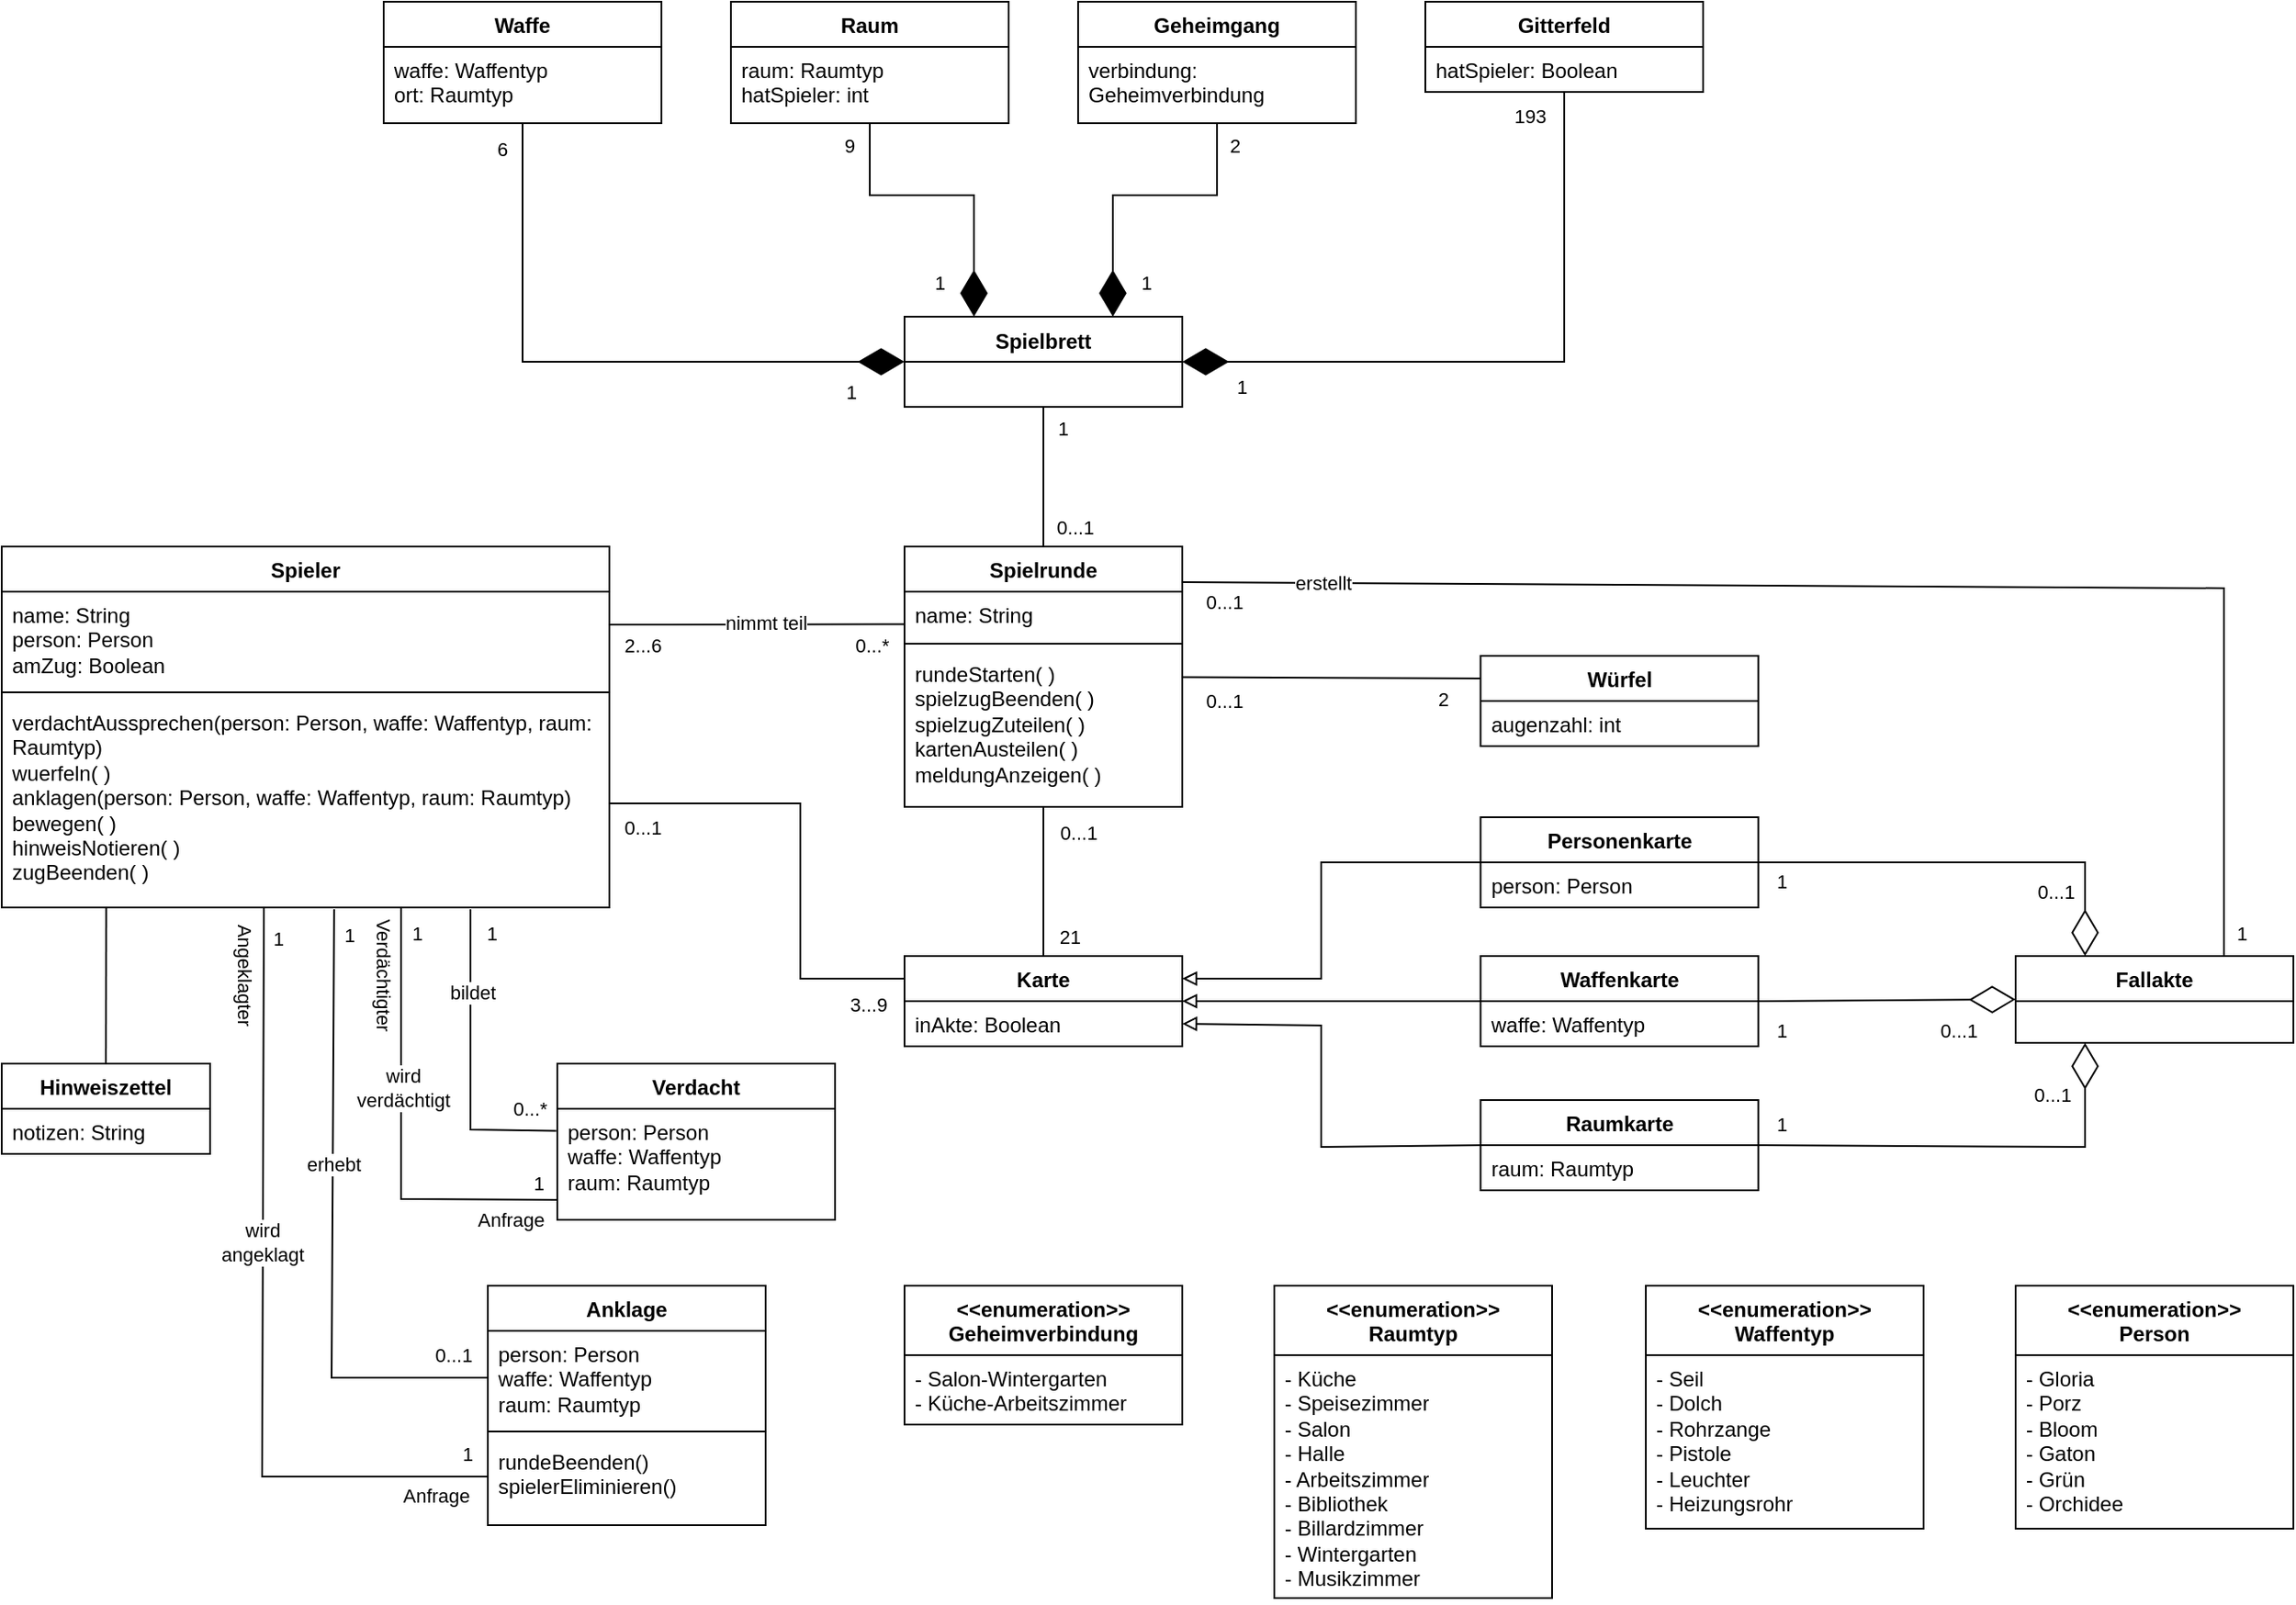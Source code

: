 <mxfile version="22.1.0" type="device">
  <diagram id="C5RBs43oDa-KdzZeNtuy" name="Page-1">
    <mxGraphModel dx="-64" dy="2251" grid="1" gridSize="10" guides="1" tooltips="1" connect="1" arrows="1" fold="1" page="1" pageScale="1" pageWidth="1200" pageHeight="1600" math="0" shadow="0">
      <root>
        <mxCell id="WIyWlLk6GJQsqaUBKTNV-0" />
        <mxCell id="WIyWlLk6GJQsqaUBKTNV-1" parent="WIyWlLk6GJQsqaUBKTNV-0" />
        <mxCell id="2A51FFmfcyyqZft2rROz-165" value="&amp;lt;&amp;lt;enumeration&amp;gt;&amp;gt;&lt;br&gt;Person" style="swimlane;fontStyle=1;align=center;verticalAlign=top;childLayout=stackLayout;horizontal=1;startSize=40;horizontalStack=0;resizeParent=1;resizeParentMax=0;resizeLast=0;collapsible=1;marginBottom=0;whiteSpace=wrap;html=1;" parent="WIyWlLk6GJQsqaUBKTNV-1" vertex="1">
          <mxGeometry x="2410" y="-810" width="160" height="140" as="geometry" />
        </mxCell>
        <mxCell id="2A51FFmfcyyqZft2rROz-166" value="- Gloria&lt;br&gt;- Porz&lt;br&gt;- Bloom&lt;br style=&quot;border-color: var(--border-color);&quot;&gt;- Gaton&lt;br&gt;- Grün&lt;br style=&quot;border-color: var(--border-color);&quot;&gt;- Orchidee" style="text;strokeColor=none;fillColor=none;align=left;verticalAlign=top;spacingLeft=4;spacingRight=4;overflow=hidden;rotatable=0;points=[[0,0.5],[1,0.5]];portConstraint=eastwest;whiteSpace=wrap;html=1;" parent="2A51FFmfcyyqZft2rROz-165" vertex="1">
          <mxGeometry y="40" width="160" height="100" as="geometry" />
        </mxCell>
        <mxCell id="2A51FFmfcyyqZft2rROz-169" value="&amp;lt;&amp;lt;enumeration&amp;gt;&amp;gt;&lt;br&gt;Waffentyp" style="swimlane;fontStyle=1;align=center;verticalAlign=top;childLayout=stackLayout;horizontal=1;startSize=40;horizontalStack=0;resizeParent=1;resizeParentMax=0;resizeLast=0;collapsible=1;marginBottom=0;whiteSpace=wrap;html=1;" parent="WIyWlLk6GJQsqaUBKTNV-1" vertex="1">
          <mxGeometry x="2197" y="-810" width="160" height="140" as="geometry" />
        </mxCell>
        <mxCell id="2A51FFmfcyyqZft2rROz-170" value="- Seil&lt;br&gt;- Dolch&lt;br&gt;- Rohrzange&lt;br style=&quot;border-color: var(--border-color);&quot;&gt;- Pistole&lt;br&gt;- Leuchter&lt;br style=&quot;border-color: var(--border-color);&quot;&gt;- Heizungsrohr" style="text;strokeColor=none;fillColor=none;align=left;verticalAlign=top;spacingLeft=4;spacingRight=4;overflow=hidden;rotatable=0;points=[[0,0.5],[1,0.5]];portConstraint=eastwest;whiteSpace=wrap;html=1;" parent="2A51FFmfcyyqZft2rROz-169" vertex="1">
          <mxGeometry y="40" width="160" height="100" as="geometry" />
        </mxCell>
        <mxCell id="2A51FFmfcyyqZft2rROz-171" value="&amp;lt;&amp;lt;enumeration&amp;gt;&amp;gt;&lt;br&gt;Raumtyp" style="swimlane;fontStyle=1;align=center;verticalAlign=top;childLayout=stackLayout;horizontal=1;startSize=40;horizontalStack=0;resizeParent=1;resizeParentMax=0;resizeLast=0;collapsible=1;marginBottom=0;whiteSpace=wrap;html=1;" parent="WIyWlLk6GJQsqaUBKTNV-1" vertex="1">
          <mxGeometry x="1983" y="-810" width="160" height="180" as="geometry" />
        </mxCell>
        <mxCell id="2A51FFmfcyyqZft2rROz-172" value="- Küche&lt;br style=&quot;border-color: var(--border-color);&quot;&gt;- Speisezimmer&lt;br style=&quot;border-color: var(--border-color);&quot;&gt;- Salon&lt;br style=&quot;border-color: var(--border-color);&quot;&gt;- Halle&lt;br style=&quot;border-color: var(--border-color);&quot;&gt;- Arbeitszimmer&lt;br style=&quot;border-color: var(--border-color);&quot;&gt;- Bibliothek&lt;br&gt;- Billardzimmer&lt;br style=&quot;border-color: var(--border-color);&quot;&gt;- Wintergarten&lt;br style=&quot;border-color: var(--border-color);&quot;&gt;- Musikzimmer" style="text;strokeColor=none;fillColor=none;align=left;verticalAlign=top;spacingLeft=4;spacingRight=4;overflow=hidden;rotatable=0;points=[[0,0.5],[1,0.5]];portConstraint=eastwest;whiteSpace=wrap;html=1;" parent="2A51FFmfcyyqZft2rROz-171" vertex="1">
          <mxGeometry y="40" width="160" height="140" as="geometry" />
        </mxCell>
        <mxCell id="2A51FFmfcyyqZft2rROz-175" value="&amp;lt;&amp;lt;enumeration&amp;gt;&amp;gt;&lt;br&gt;Geheimverbindung" style="swimlane;fontStyle=1;align=center;verticalAlign=top;childLayout=stackLayout;horizontal=1;startSize=40;horizontalStack=0;resizeParent=1;resizeParentMax=0;resizeLast=0;collapsible=1;marginBottom=0;whiteSpace=wrap;html=1;" parent="WIyWlLk6GJQsqaUBKTNV-1" vertex="1">
          <mxGeometry x="1770" y="-810" width="160" height="80" as="geometry" />
        </mxCell>
        <mxCell id="2A51FFmfcyyqZft2rROz-176" value="- Salon-Wintergarten&lt;br&gt;- Küche-Arbeitszimmer" style="text;strokeColor=none;fillColor=none;align=left;verticalAlign=top;spacingLeft=4;spacingRight=4;overflow=hidden;rotatable=0;points=[[0,0.5],[1,0.5]];portConstraint=eastwest;whiteSpace=wrap;html=1;" parent="2A51FFmfcyyqZft2rROz-175" vertex="1">
          <mxGeometry y="40" width="160" height="40" as="geometry" />
        </mxCell>
        <mxCell id="2A51FFmfcyyqZft2rROz-189" value="Spieler" style="swimlane;fontStyle=1;align=center;verticalAlign=top;childLayout=stackLayout;horizontal=1;startSize=26;horizontalStack=0;resizeParent=1;resizeParentMax=0;resizeLast=0;collapsible=1;marginBottom=0;whiteSpace=wrap;html=1;" parent="WIyWlLk6GJQsqaUBKTNV-1" vertex="1">
          <mxGeometry x="1250" y="-1236" width="350" height="208" as="geometry" />
        </mxCell>
        <mxCell id="2A51FFmfcyyqZft2rROz-190" value="name: String&lt;br&gt;person: Person&lt;br&gt;amZug: Boolean" style="text;strokeColor=none;fillColor=none;align=left;verticalAlign=top;spacingLeft=4;spacingRight=4;overflow=hidden;rotatable=0;points=[[0,0.5],[1,0.5]];portConstraint=eastwest;whiteSpace=wrap;html=1;" parent="2A51FFmfcyyqZft2rROz-189" vertex="1">
          <mxGeometry y="26" width="350" height="54" as="geometry" />
        </mxCell>
        <mxCell id="2A51FFmfcyyqZft2rROz-191" value="" style="line;strokeWidth=1;fillColor=none;align=left;verticalAlign=middle;spacingTop=-1;spacingLeft=3;spacingRight=3;rotatable=0;labelPosition=right;points=[];portConstraint=eastwest;strokeColor=inherit;" parent="2A51FFmfcyyqZft2rROz-189" vertex="1">
          <mxGeometry y="80" width="350" height="8" as="geometry" />
        </mxCell>
        <mxCell id="2A51FFmfcyyqZft2rROz-192" value="verdachtAussprechen(person: Person, waffe: Waffentyp, raum: Raumtyp)&lt;br&gt;wuerfeln( )&lt;br&gt;anklagen(person: Person, waffe: Waffentyp, raum: Raumtyp)&lt;br&gt;bewegen( )&lt;br&gt;hinweisNotieren( )&lt;br&gt;zugBeenden( )" style="text;strokeColor=none;fillColor=none;align=left;verticalAlign=top;spacingLeft=4;spacingRight=4;overflow=hidden;rotatable=0;points=[[0,0.5],[1,0.5]];portConstraint=eastwest;whiteSpace=wrap;html=1;" parent="2A51FFmfcyyqZft2rROz-189" vertex="1">
          <mxGeometry y="88" width="350" height="120" as="geometry" />
        </mxCell>
        <mxCell id="2A51FFmfcyyqZft2rROz-193" value="Hinweiszettel" style="swimlane;fontStyle=1;align=center;verticalAlign=top;childLayout=stackLayout;horizontal=1;startSize=26;horizontalStack=0;resizeParent=1;resizeParentMax=0;resizeLast=0;collapsible=1;marginBottom=0;whiteSpace=wrap;html=1;" parent="WIyWlLk6GJQsqaUBKTNV-1" vertex="1">
          <mxGeometry x="1250" y="-938" width="120" height="52" as="geometry" />
        </mxCell>
        <mxCell id="2A51FFmfcyyqZft2rROz-194" value="notizen: String" style="text;strokeColor=none;fillColor=none;align=left;verticalAlign=top;spacingLeft=4;spacingRight=4;overflow=hidden;rotatable=0;points=[[0,0.5],[1,0.5]];portConstraint=eastwest;whiteSpace=wrap;html=1;" parent="2A51FFmfcyyqZft2rROz-193" vertex="1">
          <mxGeometry y="26" width="120" height="26" as="geometry" />
        </mxCell>
        <mxCell id="2A51FFmfcyyqZft2rROz-276" style="edgeStyle=none;rounded=0;orthogonalLoop=1;jettySize=auto;html=1;exitX=1;exitY=0.25;exitDx=0;exitDy=0;entryX=0.75;entryY=0;entryDx=0;entryDy=0;endArrow=none;endFill=0;" parent="WIyWlLk6GJQsqaUBKTNV-1" target="2A51FFmfcyyqZft2rROz-266" edge="1">
          <mxGeometry relative="1" as="geometry">
            <mxPoint x="2530" y="-1002" as="targetPoint" />
            <mxPoint x="1930.0" y="-1215.5" as="sourcePoint" />
            <Array as="points">
              <mxPoint x="2530" y="-1212" />
            </Array>
          </mxGeometry>
        </mxCell>
        <mxCell id="2A51FFmfcyyqZft2rROz-277" value="1" style="edgeLabel;html=1;align=center;verticalAlign=middle;resizable=0;points=[];" parent="2A51FFmfcyyqZft2rROz-276" vertex="1" connectable="0">
          <mxGeometry x="0.914" y="1" relative="1" as="geometry">
            <mxPoint x="9" y="22" as="offset" />
          </mxGeometry>
        </mxCell>
        <mxCell id="2A51FFmfcyyqZft2rROz-278" value="0...1" style="edgeLabel;html=1;align=center;verticalAlign=middle;resizable=0;points=[];" parent="2A51FFmfcyyqZft2rROz-276" vertex="1" connectable="0">
          <mxGeometry x="-0.908" y="-1" relative="1" as="geometry">
            <mxPoint x="-14" y="10" as="offset" />
          </mxGeometry>
        </mxCell>
        <mxCell id="k5CcHa4LZnpSUWdH4A28-3" value="erstellt" style="edgeLabel;html=1;align=center;verticalAlign=middle;resizable=0;points=[];" vertex="1" connectable="0" parent="2A51FFmfcyyqZft2rROz-276">
          <mxGeometry x="-0.053" y="2" relative="1" as="geometry">
            <mxPoint x="-304" as="offset" />
          </mxGeometry>
        </mxCell>
        <mxCell id="2A51FFmfcyyqZft2rROz-198" value="Spielrunde" style="swimlane;fontStyle=1;align=center;verticalAlign=top;childLayout=stackLayout;horizontal=1;startSize=26;horizontalStack=0;resizeParent=1;resizeParentMax=0;resizeLast=0;collapsible=1;marginBottom=0;whiteSpace=wrap;html=1;" parent="WIyWlLk6GJQsqaUBKTNV-1" vertex="1">
          <mxGeometry x="1770" y="-1236" width="160" height="150" as="geometry">
            <mxRectangle x="1960" y="204" width="100" height="30" as="alternateBounds" />
          </mxGeometry>
        </mxCell>
        <mxCell id="2A51FFmfcyyqZft2rROz-199" value="name: String" style="text;strokeColor=none;fillColor=none;align=left;verticalAlign=top;spacingLeft=4;spacingRight=4;overflow=hidden;rotatable=0;points=[[0,0.5],[1,0.5]];portConstraint=eastwest;whiteSpace=wrap;html=1;" parent="2A51FFmfcyyqZft2rROz-198" vertex="1">
          <mxGeometry y="26" width="160" height="26" as="geometry" />
        </mxCell>
        <mxCell id="2A51FFmfcyyqZft2rROz-200" value="" style="line;strokeWidth=1;fillColor=none;align=left;verticalAlign=middle;spacingTop=-1;spacingLeft=3;spacingRight=3;rotatable=0;labelPosition=right;points=[];portConstraint=eastwest;strokeColor=inherit;" parent="2A51FFmfcyyqZft2rROz-198" vertex="1">
          <mxGeometry y="52" width="160" height="8" as="geometry" />
        </mxCell>
        <mxCell id="2A51FFmfcyyqZft2rROz-201" value="rundeStarten( )&lt;br&gt;spielzugBeenden( )&lt;br&gt;spielzugZuteilen( )&lt;br&gt;kartenAusteilen( )&lt;br&gt;meldungAnzeigen( )&amp;nbsp;" style="text;strokeColor=none;fillColor=none;align=left;verticalAlign=top;spacingLeft=4;spacingRight=4;overflow=hidden;rotatable=0;points=[[0,0.5],[1,0.5]];portConstraint=eastwest;whiteSpace=wrap;html=1;" parent="2A51FFmfcyyqZft2rROz-198" vertex="1">
          <mxGeometry y="60" width="160" height="90" as="geometry" />
        </mxCell>
        <mxCell id="2A51FFmfcyyqZft2rROz-232" style="edgeStyle=none;rounded=0;orthogonalLoop=1;jettySize=auto;html=1;exitX=0.5;exitY=0;exitDx=0;exitDy=0;endArrow=none;endFill=0;" parent="WIyWlLk6GJQsqaUBKTNV-1" source="2A51FFmfcyyqZft2rROz-202" target="2A51FFmfcyyqZft2rROz-198" edge="1">
          <mxGeometry relative="1" as="geometry" />
        </mxCell>
        <mxCell id="2A51FFmfcyyqZft2rROz-233" value="0...1" style="edgeLabel;html=1;align=center;verticalAlign=middle;resizable=0;points=[];" parent="2A51FFmfcyyqZft2rROz-232" vertex="1" connectable="0">
          <mxGeometry x="0.682" y="-3" relative="1" as="geometry">
            <mxPoint x="17" y="1" as="offset" />
          </mxGeometry>
        </mxCell>
        <mxCell id="2A51FFmfcyyqZft2rROz-234" value="21" style="edgeLabel;html=1;align=center;verticalAlign=middle;resizable=0;points=[];" parent="2A51FFmfcyyqZft2rROz-232" vertex="1" connectable="0">
          <mxGeometry x="-0.567" relative="1" as="geometry">
            <mxPoint x="15" y="7" as="offset" />
          </mxGeometry>
        </mxCell>
        <mxCell id="2A51FFmfcyyqZft2rROz-202" value="Karte" style="swimlane;fontStyle=1;align=center;verticalAlign=top;childLayout=stackLayout;horizontal=1;startSize=26;horizontalStack=0;resizeParent=1;resizeParentMax=0;resizeLast=0;collapsible=1;marginBottom=0;whiteSpace=wrap;html=1;" parent="WIyWlLk6GJQsqaUBKTNV-1" vertex="1">
          <mxGeometry x="1770" y="-1000" width="160" height="52" as="geometry" />
        </mxCell>
        <mxCell id="2A51FFmfcyyqZft2rROz-203" value="inAkte: Boolean" style="text;strokeColor=none;fillColor=none;align=left;verticalAlign=top;spacingLeft=4;spacingRight=4;overflow=hidden;rotatable=0;points=[[0,0.5],[1,0.5]];portConstraint=eastwest;whiteSpace=wrap;html=1;" parent="2A51FFmfcyyqZft2rROz-202" vertex="1">
          <mxGeometry y="26" width="160" height="26" as="geometry" />
        </mxCell>
        <mxCell id="2A51FFmfcyyqZft2rROz-210" style="edgeStyle=none;rounded=0;orthogonalLoop=1;jettySize=auto;html=1;endArrow=none;endFill=0;entryX=-0.002;entryY=0.722;entryDx=0;entryDy=0;exitX=0.999;exitY=0.352;exitDx=0;exitDy=0;exitPerimeter=0;entryPerimeter=0;" parent="WIyWlLk6GJQsqaUBKTNV-1" source="2A51FFmfcyyqZft2rROz-190" target="2A51FFmfcyyqZft2rROz-199" edge="1">
          <mxGeometry relative="1" as="geometry">
            <mxPoint x="1600" y="-1191" as="sourcePoint" />
            <mxPoint x="1760" y="-1210" as="targetPoint" />
          </mxGeometry>
        </mxCell>
        <mxCell id="2A51FFmfcyyqZft2rROz-212" value="2...6" style="edgeLabel;html=1;align=center;verticalAlign=middle;resizable=0;points=[];" parent="2A51FFmfcyyqZft2rROz-210" vertex="1" connectable="0">
          <mxGeometry x="-0.608" y="-3" relative="1" as="geometry">
            <mxPoint x="-14" y="9" as="offset" />
          </mxGeometry>
        </mxCell>
        <mxCell id="2A51FFmfcyyqZft2rROz-213" value="0...*" style="edgeLabel;html=1;align=center;verticalAlign=middle;resizable=0;points=[];" parent="2A51FFmfcyyqZft2rROz-210" vertex="1" connectable="0">
          <mxGeometry x="0.646" y="-1" relative="1" as="geometry">
            <mxPoint x="11" y="11" as="offset" />
          </mxGeometry>
        </mxCell>
        <mxCell id="k5CcHa4LZnpSUWdH4A28-2" value="nimmt teil" style="edgeLabel;html=1;align=center;verticalAlign=middle;resizable=0;points=[];" vertex="1" connectable="0" parent="2A51FFmfcyyqZft2rROz-210">
          <mxGeometry x="0.114" y="-1" relative="1" as="geometry">
            <mxPoint x="-4" y="-2" as="offset" />
          </mxGeometry>
        </mxCell>
        <mxCell id="2A51FFmfcyyqZft2rROz-214" style="edgeStyle=none;rounded=0;orthogonalLoop=1;jettySize=auto;html=1;exitX=1;exitY=0.5;exitDx=0;exitDy=0;entryX=0;entryY=0.25;entryDx=0;entryDy=0;endArrow=none;endFill=0;" parent="WIyWlLk6GJQsqaUBKTNV-1" source="2A51FFmfcyyqZft2rROz-192" target="2A51FFmfcyyqZft2rROz-202" edge="1">
          <mxGeometry relative="1" as="geometry">
            <Array as="points">
              <mxPoint x="1710" y="-1088" />
              <mxPoint x="1710" y="-987" />
            </Array>
          </mxGeometry>
        </mxCell>
        <mxCell id="2A51FFmfcyyqZft2rROz-215" value="0...1" style="edgeLabel;html=1;align=center;verticalAlign=middle;resizable=0;points=[];" parent="2A51FFmfcyyqZft2rROz-214" vertex="1" connectable="0">
          <mxGeometry x="-0.654" y="2" relative="1" as="geometry">
            <mxPoint x="-28" y="16" as="offset" />
          </mxGeometry>
        </mxCell>
        <mxCell id="2A51FFmfcyyqZft2rROz-216" value="3...9" style="edgeLabel;html=1;align=center;verticalAlign=middle;resizable=0;points=[];" parent="2A51FFmfcyyqZft2rROz-214" vertex="1" connectable="0">
          <mxGeometry x="0.639" y="-1" relative="1" as="geometry">
            <mxPoint x="28" y="14" as="offset" />
          </mxGeometry>
        </mxCell>
        <mxCell id="2A51FFmfcyyqZft2rROz-217" value="Würfel" style="swimlane;fontStyle=1;align=center;verticalAlign=top;childLayout=stackLayout;horizontal=1;startSize=26;horizontalStack=0;resizeParent=1;resizeParentMax=0;resizeLast=0;collapsible=1;marginBottom=0;whiteSpace=wrap;html=1;" parent="WIyWlLk6GJQsqaUBKTNV-1" vertex="1">
          <mxGeometry x="2101.8" y="-1173" width="160" height="52" as="geometry" />
        </mxCell>
        <mxCell id="2A51FFmfcyyqZft2rROz-218" value="augenzahl: int" style="text;strokeColor=none;fillColor=none;align=left;verticalAlign=top;spacingLeft=4;spacingRight=4;overflow=hidden;rotatable=0;points=[[0,0.5],[1,0.5]];portConstraint=eastwest;whiteSpace=wrap;html=1;" parent="2A51FFmfcyyqZft2rROz-217" vertex="1">
          <mxGeometry y="26" width="160" height="26" as="geometry" />
        </mxCell>
        <mxCell id="2A51FFmfcyyqZft2rROz-219" style="edgeStyle=none;rounded=0;orthogonalLoop=1;jettySize=auto;html=1;entryX=0;entryY=0.25;entryDx=0;entryDy=0;endArrow=none;endFill=0;exitX=0.998;exitY=0.17;exitDx=0;exitDy=0;exitPerimeter=0;" parent="WIyWlLk6GJQsqaUBKTNV-1" source="2A51FFmfcyyqZft2rROz-201" target="2A51FFmfcyyqZft2rROz-217" edge="1">
          <mxGeometry relative="1" as="geometry">
            <mxPoint x="1930" y="-1160" as="sourcePoint" />
          </mxGeometry>
        </mxCell>
        <mxCell id="2A51FFmfcyyqZft2rROz-220" value="0...1" style="edgeLabel;html=1;align=center;verticalAlign=middle;resizable=0;points=[];" parent="2A51FFmfcyyqZft2rROz-219" vertex="1" connectable="0">
          <mxGeometry x="-0.608" relative="1" as="geometry">
            <mxPoint x="-9" y="13" as="offset" />
          </mxGeometry>
        </mxCell>
        <mxCell id="2A51FFmfcyyqZft2rROz-221" value="2" style="edgeLabel;html=1;align=center;verticalAlign=middle;resizable=0;points=[];" parent="2A51FFmfcyyqZft2rROz-219" vertex="1" connectable="0">
          <mxGeometry x="0.736" y="-1" relative="1" as="geometry">
            <mxPoint x="1" y="11" as="offset" />
          </mxGeometry>
        </mxCell>
        <mxCell id="2A51FFmfcyyqZft2rROz-228" style="edgeStyle=none;rounded=0;orthogonalLoop=1;jettySize=auto;html=1;exitX=0;exitY=0.5;exitDx=0;exitDy=0;entryX=1;entryY=0.25;entryDx=0;entryDy=0;endArrow=block;endFill=0;" parent="WIyWlLk6GJQsqaUBKTNV-1" source="2A51FFmfcyyqZft2rROz-222" target="2A51FFmfcyyqZft2rROz-202" edge="1">
          <mxGeometry relative="1" as="geometry">
            <Array as="points">
              <mxPoint x="2010" y="-1054" />
              <mxPoint x="2010" y="-987" />
            </Array>
          </mxGeometry>
        </mxCell>
        <mxCell id="2A51FFmfcyyqZft2rROz-222" value="Personenkarte" style="swimlane;fontStyle=1;align=center;verticalAlign=top;childLayout=stackLayout;horizontal=1;startSize=26;horizontalStack=0;resizeParent=1;resizeParentMax=0;resizeLast=0;collapsible=1;marginBottom=0;whiteSpace=wrap;html=1;" parent="WIyWlLk6GJQsqaUBKTNV-1" vertex="1">
          <mxGeometry x="2101.8" y="-1080" width="160" height="52" as="geometry" />
        </mxCell>
        <mxCell id="2A51FFmfcyyqZft2rROz-223" value="person: Person" style="text;strokeColor=none;fillColor=none;align=left;verticalAlign=top;spacingLeft=4;spacingRight=4;overflow=hidden;rotatable=0;points=[[0,0.5],[1,0.5]];portConstraint=eastwest;whiteSpace=wrap;html=1;" parent="2A51FFmfcyyqZft2rROz-222" vertex="1">
          <mxGeometry y="26" width="160" height="26" as="geometry" />
        </mxCell>
        <mxCell id="2A51FFmfcyyqZft2rROz-229" style="edgeStyle=none;rounded=0;orthogonalLoop=1;jettySize=auto;html=1;exitX=0;exitY=0.5;exitDx=0;exitDy=0;entryX=1;entryY=0.5;entryDx=0;entryDy=0;endArrow=block;endFill=0;" parent="WIyWlLk6GJQsqaUBKTNV-1" source="2A51FFmfcyyqZft2rROz-224" target="2A51FFmfcyyqZft2rROz-202" edge="1">
          <mxGeometry relative="1" as="geometry" />
        </mxCell>
        <mxCell id="2A51FFmfcyyqZft2rROz-224" value="Waffenkarte" style="swimlane;fontStyle=1;align=center;verticalAlign=top;childLayout=stackLayout;horizontal=1;startSize=26;horizontalStack=0;resizeParent=1;resizeParentMax=0;resizeLast=0;collapsible=1;marginBottom=0;whiteSpace=wrap;html=1;" parent="WIyWlLk6GJQsqaUBKTNV-1" vertex="1">
          <mxGeometry x="2101.8" y="-1000" width="160" height="52" as="geometry" />
        </mxCell>
        <mxCell id="2A51FFmfcyyqZft2rROz-225" value="waffe: Waffentyp" style="text;strokeColor=none;fillColor=none;align=left;verticalAlign=top;spacingLeft=4;spacingRight=4;overflow=hidden;rotatable=0;points=[[0,0.5],[1,0.5]];portConstraint=eastwest;whiteSpace=wrap;html=1;" parent="2A51FFmfcyyqZft2rROz-224" vertex="1">
          <mxGeometry y="26" width="160" height="26" as="geometry" />
        </mxCell>
        <mxCell id="2A51FFmfcyyqZft2rROz-230" style="edgeStyle=none;rounded=0;orthogonalLoop=1;jettySize=auto;html=1;exitX=0;exitY=0.5;exitDx=0;exitDy=0;entryX=1;entryY=0.5;entryDx=0;entryDy=0;endArrow=block;endFill=0;" parent="WIyWlLk6GJQsqaUBKTNV-1" source="2A51FFmfcyyqZft2rROz-226" target="2A51FFmfcyyqZft2rROz-203" edge="1">
          <mxGeometry relative="1" as="geometry">
            <Array as="points">
              <mxPoint x="2010" y="-890" />
              <mxPoint x="2010" y="-960" />
            </Array>
          </mxGeometry>
        </mxCell>
        <mxCell id="2A51FFmfcyyqZft2rROz-226" value="Raumkarte" style="swimlane;fontStyle=1;align=center;verticalAlign=top;childLayout=stackLayout;horizontal=1;startSize=26;horizontalStack=0;resizeParent=1;resizeParentMax=0;resizeLast=0;collapsible=1;marginBottom=0;whiteSpace=wrap;html=1;" parent="WIyWlLk6GJQsqaUBKTNV-1" vertex="1">
          <mxGeometry x="2101.8" y="-917" width="160" height="52" as="geometry" />
        </mxCell>
        <mxCell id="2A51FFmfcyyqZft2rROz-227" value="raum: Raumtyp" style="text;strokeColor=none;fillColor=none;align=left;verticalAlign=top;spacingLeft=4;spacingRight=4;overflow=hidden;rotatable=0;points=[[0,0.5],[1,0.5]];portConstraint=eastwest;whiteSpace=wrap;html=1;" parent="2A51FFmfcyyqZft2rROz-226" vertex="1">
          <mxGeometry y="26" width="160" height="26" as="geometry" />
        </mxCell>
        <mxCell id="2A51FFmfcyyqZft2rROz-235" value="Gitterfeld" style="swimlane;fontStyle=1;align=center;verticalAlign=top;childLayout=stackLayout;horizontal=1;startSize=26;horizontalStack=0;resizeParent=1;resizeParentMax=0;resizeLast=0;collapsible=1;marginBottom=0;whiteSpace=wrap;html=1;" parent="WIyWlLk6GJQsqaUBKTNV-1" vertex="1">
          <mxGeometry x="2070" y="-1550" width="160" height="52" as="geometry" />
        </mxCell>
        <mxCell id="2A51FFmfcyyqZft2rROz-236" value="hatSpieler: Boolean" style="text;strokeColor=none;fillColor=none;align=left;verticalAlign=top;spacingLeft=4;spacingRight=4;overflow=hidden;rotatable=0;points=[[0,0.5],[1,0.5]];portConstraint=eastwest;whiteSpace=wrap;html=1;" parent="2A51FFmfcyyqZft2rROz-235" vertex="1">
          <mxGeometry y="26" width="160" height="26" as="geometry" />
        </mxCell>
        <mxCell id="2A51FFmfcyyqZft2rROz-237" value="Raum" style="swimlane;fontStyle=1;align=center;verticalAlign=top;childLayout=stackLayout;horizontal=1;startSize=26;horizontalStack=0;resizeParent=1;resizeParentMax=0;resizeLast=0;collapsible=1;marginBottom=0;whiteSpace=wrap;html=1;" parent="WIyWlLk6GJQsqaUBKTNV-1" vertex="1">
          <mxGeometry x="1670" y="-1550" width="160" height="70" as="geometry" />
        </mxCell>
        <mxCell id="2A51FFmfcyyqZft2rROz-238" value="raum: Raumtyp&lt;br&gt;hatSpieler: int" style="text;strokeColor=none;fillColor=none;align=left;verticalAlign=top;spacingLeft=4;spacingRight=4;overflow=hidden;rotatable=0;points=[[0,0.5],[1,0.5]];portConstraint=eastwest;whiteSpace=wrap;html=1;" parent="2A51FFmfcyyqZft2rROz-237" vertex="1">
          <mxGeometry y="26" width="160" height="44" as="geometry" />
        </mxCell>
        <mxCell id="2A51FFmfcyyqZft2rROz-239" value="Geheimgang" style="swimlane;fontStyle=1;align=center;verticalAlign=top;childLayout=stackLayout;horizontal=1;startSize=26;horizontalStack=0;resizeParent=1;resizeParentMax=0;resizeLast=0;collapsible=1;marginBottom=0;whiteSpace=wrap;html=1;" parent="WIyWlLk6GJQsqaUBKTNV-1" vertex="1">
          <mxGeometry x="1870" y="-1550" width="160" height="70" as="geometry" />
        </mxCell>
        <mxCell id="2A51FFmfcyyqZft2rROz-240" value="verbindung: Geheimverbindung" style="text;strokeColor=none;fillColor=none;align=left;verticalAlign=top;spacingLeft=4;spacingRight=4;overflow=hidden;rotatable=0;points=[[0,0.5],[1,0.5]];portConstraint=eastwest;whiteSpace=wrap;html=1;" parent="2A51FFmfcyyqZft2rROz-239" vertex="1">
          <mxGeometry y="26" width="160" height="44" as="geometry" />
        </mxCell>
        <mxCell id="2A51FFmfcyyqZft2rROz-241" value="Waffe" style="swimlane;fontStyle=1;align=center;verticalAlign=top;childLayout=stackLayout;horizontal=1;startSize=26;horizontalStack=0;resizeParent=1;resizeParentMax=0;resizeLast=0;collapsible=1;marginBottom=0;whiteSpace=wrap;html=1;" parent="WIyWlLk6GJQsqaUBKTNV-1" vertex="1">
          <mxGeometry x="1470" y="-1550" width="160" height="70" as="geometry" />
        </mxCell>
        <mxCell id="2A51FFmfcyyqZft2rROz-242" value="waffe: Waffentyp&lt;br&gt;ort: Raumtyp" style="text;strokeColor=none;fillColor=none;align=left;verticalAlign=top;spacingLeft=4;spacingRight=4;overflow=hidden;rotatable=0;points=[[0,0.5],[1,0.5]];portConstraint=eastwest;whiteSpace=wrap;html=1;" parent="2A51FFmfcyyqZft2rROz-241" vertex="1">
          <mxGeometry y="26" width="160" height="44" as="geometry" />
        </mxCell>
        <mxCell id="2A51FFmfcyyqZft2rROz-248" style="edgeStyle=none;rounded=0;orthogonalLoop=1;jettySize=auto;html=1;exitX=0.5;exitY=1;exitDx=0;exitDy=0;entryX=0.5;entryY=0;entryDx=0;entryDy=0;endArrow=none;endFill=0;" parent="WIyWlLk6GJQsqaUBKTNV-1" source="2A51FFmfcyyqZft2rROz-247" target="2A51FFmfcyyqZft2rROz-198" edge="1">
          <mxGeometry relative="1" as="geometry" />
        </mxCell>
        <mxCell id="2A51FFmfcyyqZft2rROz-249" value="1&lt;br&gt;" style="edgeLabel;html=1;align=center;verticalAlign=middle;resizable=0;points=[];" parent="2A51FFmfcyyqZft2rROz-248" vertex="1" connectable="0">
          <mxGeometry x="-0.679" y="1" relative="1" as="geometry">
            <mxPoint x="10" y="-1" as="offset" />
          </mxGeometry>
        </mxCell>
        <mxCell id="2A51FFmfcyyqZft2rROz-250" value="0...1" style="edgeLabel;html=1;align=center;verticalAlign=middle;resizable=0;points=[];" parent="2A51FFmfcyyqZft2rROz-248" vertex="1" connectable="0">
          <mxGeometry x="0.564" y="3" relative="1" as="geometry">
            <mxPoint x="15" y="6" as="offset" />
          </mxGeometry>
        </mxCell>
        <mxCell id="2A51FFmfcyyqZft2rROz-247" value="Spielbrett" style="swimlane;fontStyle=1;align=center;verticalAlign=top;childLayout=stackLayout;horizontal=1;startSize=26;horizontalStack=0;resizeParent=1;resizeParentMax=0;resizeLast=0;collapsible=1;marginBottom=0;whiteSpace=wrap;html=1;" parent="WIyWlLk6GJQsqaUBKTNV-1" vertex="1">
          <mxGeometry x="1770" y="-1368.5" width="160" height="52" as="geometry" />
        </mxCell>
        <mxCell id="2A51FFmfcyyqZft2rROz-254" value="" style="endArrow=diamondThin;endFill=1;endSize=24;html=1;rounded=0;entryX=0;entryY=0.5;entryDx=0;entryDy=0;exitX=0.5;exitY=1;exitDx=0;exitDy=0;" parent="WIyWlLk6GJQsqaUBKTNV-1" source="2A51FFmfcyyqZft2rROz-241" target="2A51FFmfcyyqZft2rROz-247" edge="1">
          <mxGeometry width="160" relative="1" as="geometry">
            <mxPoint x="1550" y="-1428.5" as="sourcePoint" />
            <mxPoint x="1640" y="-1338.5" as="targetPoint" />
            <Array as="points">
              <mxPoint x="1550" y="-1342.5" />
            </Array>
          </mxGeometry>
        </mxCell>
        <mxCell id="2A51FFmfcyyqZft2rROz-255" value="6" style="edgeLabel;html=1;align=center;verticalAlign=middle;resizable=0;points=[];" parent="2A51FFmfcyyqZft2rROz-254" vertex="1" connectable="0">
          <mxGeometry x="-0.805" y="4" relative="1" as="geometry">
            <mxPoint x="-16" y="-20" as="offset" />
          </mxGeometry>
        </mxCell>
        <mxCell id="2A51FFmfcyyqZft2rROz-256" value="1" style="edgeLabel;html=1;align=center;verticalAlign=middle;resizable=0;points=[];" parent="2A51FFmfcyyqZft2rROz-254" vertex="1" connectable="0">
          <mxGeometry x="0.753" y="2" relative="1" as="geometry">
            <mxPoint x="13" y="19" as="offset" />
          </mxGeometry>
        </mxCell>
        <mxCell id="2A51FFmfcyyqZft2rROz-257" value="" style="endArrow=diamondThin;endFill=1;endSize=24;html=1;rounded=0;entryX=0.25;entryY=0;entryDx=0;entryDy=0;exitX=0.5;exitY=1;exitDx=0;exitDy=0;" parent="WIyWlLk6GJQsqaUBKTNV-1" source="2A51FFmfcyyqZft2rROz-237" target="2A51FFmfcyyqZft2rROz-247" edge="1">
          <mxGeometry width="160" relative="1" as="geometry">
            <mxPoint x="1740" y="-1448.5" as="sourcePoint" />
            <mxPoint x="1720" y="-1304.5" as="targetPoint" />
            <Array as="points">
              <mxPoint x="1750" y="-1438.5" />
              <mxPoint x="1810" y="-1438.5" />
            </Array>
          </mxGeometry>
        </mxCell>
        <mxCell id="2A51FFmfcyyqZft2rROz-258" value="9" style="edgeLabel;html=1;align=center;verticalAlign=middle;resizable=0;points=[];" parent="2A51FFmfcyyqZft2rROz-257" vertex="1" connectable="0">
          <mxGeometry x="-0.805" y="4" relative="1" as="geometry">
            <mxPoint x="-16" y="-4" as="offset" />
          </mxGeometry>
        </mxCell>
        <mxCell id="2A51FFmfcyyqZft2rROz-259" value="1" style="edgeLabel;html=1;align=center;verticalAlign=middle;resizable=0;points=[];" parent="2A51FFmfcyyqZft2rROz-257" vertex="1" connectable="0">
          <mxGeometry x="0.753" y="2" relative="1" as="geometry">
            <mxPoint x="-22" y="1" as="offset" />
          </mxGeometry>
        </mxCell>
        <mxCell id="2A51FFmfcyyqZft2rROz-260" value="" style="endArrow=diamondThin;endFill=1;endSize=24;html=1;rounded=0;entryX=0.75;entryY=0;entryDx=0;entryDy=0;exitX=0.5;exitY=1;exitDx=0;exitDy=0;" parent="WIyWlLk6GJQsqaUBKTNV-1" source="2A51FFmfcyyqZft2rROz-239" target="2A51FFmfcyyqZft2rROz-247" edge="1">
          <mxGeometry width="160" relative="1" as="geometry">
            <mxPoint x="1960" y="-1448.5" as="sourcePoint" />
            <mxPoint x="1920" y="-1369" as="targetPoint" />
            <Array as="points">
              <mxPoint x="1950" y="-1438.5" />
              <mxPoint x="1890" y="-1438.5" />
            </Array>
          </mxGeometry>
        </mxCell>
        <mxCell id="2A51FFmfcyyqZft2rROz-261" value="2" style="edgeLabel;html=1;align=center;verticalAlign=middle;resizable=0;points=[];" parent="2A51FFmfcyyqZft2rROz-260" vertex="1" connectable="0">
          <mxGeometry x="-0.805" y="4" relative="1" as="geometry">
            <mxPoint x="6" y="-4" as="offset" />
          </mxGeometry>
        </mxCell>
        <mxCell id="2A51FFmfcyyqZft2rROz-262" value="1" style="edgeLabel;html=1;align=center;verticalAlign=middle;resizable=0;points=[];" parent="2A51FFmfcyyqZft2rROz-260" vertex="1" connectable="0">
          <mxGeometry x="0.753" y="2" relative="1" as="geometry">
            <mxPoint x="17" y="1" as="offset" />
          </mxGeometry>
        </mxCell>
        <mxCell id="2A51FFmfcyyqZft2rROz-263" value="" style="endArrow=diamondThin;endFill=1;endSize=24;html=1;rounded=0;entryX=1;entryY=0.5;entryDx=0;entryDy=0;exitX=0.5;exitY=1;exitDx=0;exitDy=0;" parent="WIyWlLk6GJQsqaUBKTNV-1" source="2A51FFmfcyyqZft2rROz-235" target="2A51FFmfcyyqZft2rROz-247" edge="1">
          <mxGeometry width="160" relative="1" as="geometry">
            <mxPoint x="2071.8" y="-1440.5" as="sourcePoint" />
            <mxPoint x="2291.8" y="-1316.5" as="targetPoint" />
            <Array as="points">
              <mxPoint x="2150" y="-1342.5" />
            </Array>
          </mxGeometry>
        </mxCell>
        <mxCell id="2A51FFmfcyyqZft2rROz-264" value="193" style="edgeLabel;html=1;align=center;verticalAlign=middle;resizable=0;points=[];" parent="2A51FFmfcyyqZft2rROz-263" vertex="1" connectable="0">
          <mxGeometry x="-0.805" y="4" relative="1" as="geometry">
            <mxPoint x="-24" y="-23" as="offset" />
          </mxGeometry>
        </mxCell>
        <mxCell id="2A51FFmfcyyqZft2rROz-265" value="1" style="edgeLabel;html=1;align=center;verticalAlign=middle;resizable=0;points=[];" parent="2A51FFmfcyyqZft2rROz-263" vertex="1" connectable="0">
          <mxGeometry x="0.753" y="2" relative="1" as="geometry">
            <mxPoint x="-13" y="12" as="offset" />
          </mxGeometry>
        </mxCell>
        <mxCell id="2A51FFmfcyyqZft2rROz-266" value="Fallakte" style="swimlane;fontStyle=1;align=center;verticalAlign=top;childLayout=stackLayout;horizontal=1;startSize=26;horizontalStack=0;resizeParent=1;resizeParentMax=0;resizeLast=0;collapsible=1;marginBottom=0;whiteSpace=wrap;html=1;" parent="WIyWlLk6GJQsqaUBKTNV-1" vertex="1">
          <mxGeometry x="2410" y="-1000" width="160" height="50" as="geometry" />
        </mxCell>
        <mxCell id="2A51FFmfcyyqZft2rROz-267" value="" style="endArrow=diamondThin;endFill=0;endSize=24;html=1;rounded=0;exitX=1;exitY=0.5;exitDx=0;exitDy=0;entryX=0;entryY=0.5;entryDx=0;entryDy=0;" parent="WIyWlLk6GJQsqaUBKTNV-1" source="2A51FFmfcyyqZft2rROz-224" target="2A51FFmfcyyqZft2rROz-266" edge="1">
          <mxGeometry width="160" relative="1" as="geometry">
            <mxPoint x="2332" y="-960" as="sourcePoint" />
            <mxPoint x="2220" y="-721" as="targetPoint" />
          </mxGeometry>
        </mxCell>
        <mxCell id="2A51FFmfcyyqZft2rROz-268" value="1" style="edgeLabel;html=1;align=center;verticalAlign=middle;resizable=0;points=[];" parent="2A51FFmfcyyqZft2rROz-267" vertex="1" connectable="0">
          <mxGeometry x="-0.391" y="5" relative="1" as="geometry">
            <mxPoint x="-32" y="22" as="offset" />
          </mxGeometry>
        </mxCell>
        <mxCell id="2A51FFmfcyyqZft2rROz-269" value="0...1" style="edgeLabel;html=1;align=center;verticalAlign=middle;resizable=0;points=[];" parent="2A51FFmfcyyqZft2rROz-267" vertex="1" connectable="0">
          <mxGeometry x="0.188" y="1" relative="1" as="geometry">
            <mxPoint x="27" y="18" as="offset" />
          </mxGeometry>
        </mxCell>
        <mxCell id="2A51FFmfcyyqZft2rROz-270" value="" style="endArrow=diamondThin;endFill=0;endSize=24;html=1;rounded=0;exitX=1;exitY=0.5;exitDx=0;exitDy=0;entryX=0.25;entryY=0;entryDx=0;entryDy=0;" parent="WIyWlLk6GJQsqaUBKTNV-1" source="2A51FFmfcyyqZft2rROz-222" target="2A51FFmfcyyqZft2rROz-266" edge="1">
          <mxGeometry width="160" relative="1" as="geometry">
            <mxPoint x="2290" y="-1054.21" as="sourcePoint" />
            <mxPoint x="2438" y="-1054.21" as="targetPoint" />
            <Array as="points">
              <mxPoint x="2450" y="-1054" />
            </Array>
          </mxGeometry>
        </mxCell>
        <mxCell id="2A51FFmfcyyqZft2rROz-271" value="1" style="edgeLabel;html=1;align=center;verticalAlign=middle;resizable=0;points=[];" parent="2A51FFmfcyyqZft2rROz-270" vertex="1" connectable="0">
          <mxGeometry x="-0.391" y="5" relative="1" as="geometry">
            <mxPoint x="-61" y="16" as="offset" />
          </mxGeometry>
        </mxCell>
        <mxCell id="2A51FFmfcyyqZft2rROz-272" value="0...1" style="edgeLabel;html=1;align=center;verticalAlign=middle;resizable=0;points=[];" parent="2A51FFmfcyyqZft2rROz-270" vertex="1" connectable="0">
          <mxGeometry x="0.188" y="1" relative="1" as="geometry">
            <mxPoint x="27" y="18" as="offset" />
          </mxGeometry>
        </mxCell>
        <mxCell id="2A51FFmfcyyqZft2rROz-273" value="" style="endArrow=diamondThin;endFill=0;endSize=24;html=1;rounded=0;exitX=1;exitY=0.5;exitDx=0;exitDy=0;entryX=0.25;entryY=1;entryDx=0;entryDy=0;" parent="WIyWlLk6GJQsqaUBKTNV-1" source="2A51FFmfcyyqZft2rROz-226" target="2A51FFmfcyyqZft2rROz-266" edge="1">
          <mxGeometry width="160" relative="1" as="geometry">
            <mxPoint x="2272" y="-1044" as="sourcePoint" />
            <mxPoint x="2460" y="-990" as="targetPoint" />
            <Array as="points">
              <mxPoint x="2450" y="-890" />
            </Array>
          </mxGeometry>
        </mxCell>
        <mxCell id="2A51FFmfcyyqZft2rROz-274" value="1" style="edgeLabel;html=1;align=center;verticalAlign=middle;resizable=0;points=[];" parent="2A51FFmfcyyqZft2rROz-273" vertex="1" connectable="0">
          <mxGeometry x="-0.391" y="5" relative="1" as="geometry">
            <mxPoint x="-63" y="-8" as="offset" />
          </mxGeometry>
        </mxCell>
        <mxCell id="2A51FFmfcyyqZft2rROz-275" value="0...1" style="edgeLabel;html=1;align=center;verticalAlign=middle;resizable=0;points=[];" parent="2A51FFmfcyyqZft2rROz-273" vertex="1" connectable="0">
          <mxGeometry x="0.188" y="1" relative="1" as="geometry">
            <mxPoint x="21" y="-29" as="offset" />
          </mxGeometry>
        </mxCell>
        <mxCell id="2A51FFmfcyyqZft2rROz-294" value="Anklage" style="swimlane;fontStyle=1;align=center;verticalAlign=top;childLayout=stackLayout;horizontal=1;startSize=26;horizontalStack=0;resizeParent=1;resizeParentMax=0;resizeLast=0;collapsible=1;marginBottom=0;whiteSpace=wrap;html=1;" parent="WIyWlLk6GJQsqaUBKTNV-1" vertex="1">
          <mxGeometry x="1530" y="-810" width="160" height="138" as="geometry" />
        </mxCell>
        <mxCell id="2A51FFmfcyyqZft2rROz-295" value="person: Person&lt;br&gt;waffe: Waffentyp&lt;br&gt;raum: Raumtyp" style="text;strokeColor=none;fillColor=none;align=left;verticalAlign=top;spacingLeft=4;spacingRight=4;overflow=hidden;rotatable=0;points=[[0,0.5],[1,0.5]];portConstraint=eastwest;whiteSpace=wrap;html=1;" parent="2A51FFmfcyyqZft2rROz-294" vertex="1">
          <mxGeometry y="26" width="160" height="54" as="geometry" />
        </mxCell>
        <mxCell id="2A51FFmfcyyqZft2rROz-296" value="" style="line;strokeWidth=1;fillColor=none;align=left;verticalAlign=middle;spacingTop=-1;spacingLeft=3;spacingRight=3;rotatable=0;labelPosition=right;points=[];portConstraint=eastwest;strokeColor=inherit;" parent="2A51FFmfcyyqZft2rROz-294" vertex="1">
          <mxGeometry y="80" width="160" height="8" as="geometry" />
        </mxCell>
        <mxCell id="2A51FFmfcyyqZft2rROz-297" value="rundeBeenden()&lt;br&gt;spielerEliminieren()" style="text;strokeColor=none;fillColor=none;align=left;verticalAlign=top;spacingLeft=4;spacingRight=4;overflow=hidden;rotatable=0;points=[[0,0.5],[1,0.5]];portConstraint=eastwest;whiteSpace=wrap;html=1;" parent="2A51FFmfcyyqZft2rROz-294" vertex="1">
          <mxGeometry y="88" width="160" height="50" as="geometry" />
        </mxCell>
        <mxCell id="2A51FFmfcyyqZft2rROz-300" style="edgeStyle=none;rounded=0;orthogonalLoop=1;jettySize=auto;html=1;exitX=-0.004;exitY=0.2;exitDx=0;exitDy=0;endArrow=none;endFill=0;exitPerimeter=0;" parent="WIyWlLk6GJQsqaUBKTNV-1" edge="1" source="2A51FFmfcyyqZft2rROz-299">
          <mxGeometry relative="1" as="geometry">
            <mxPoint x="1520" y="-1027" as="targetPoint" />
            <mxPoint x="1570" y="-880.0" as="sourcePoint" />
            <Array as="points">
              <mxPoint x="1520" y="-900" />
            </Array>
          </mxGeometry>
        </mxCell>
        <mxCell id="2A51FFmfcyyqZft2rROz-302" value="0...*" style="edgeLabel;html=1;align=center;verticalAlign=middle;resizable=0;points=[];" parent="2A51FFmfcyyqZft2rROz-300" vertex="1" connectable="0">
          <mxGeometry x="-0.768" relative="1" as="geometry">
            <mxPoint x="5" y="-13" as="offset" />
          </mxGeometry>
        </mxCell>
        <mxCell id="2A51FFmfcyyqZft2rROz-303" value="1" style="edgeLabel;html=1;align=center;verticalAlign=middle;resizable=0;points=[];" parent="2A51FFmfcyyqZft2rROz-300" vertex="1" connectable="0">
          <mxGeometry x="0.829" y="1" relative="1" as="geometry">
            <mxPoint x="13" y="-1" as="offset" />
          </mxGeometry>
        </mxCell>
        <mxCell id="k5CcHa4LZnpSUWdH4A28-1" value="bildet" style="edgeLabel;html=1;align=center;verticalAlign=middle;resizable=0;points=[];" vertex="1" connectable="0" parent="2A51FFmfcyyqZft2rROz-300">
          <mxGeometry x="0.269" y="-1" relative="1" as="geometry">
            <mxPoint y="-17" as="offset" />
          </mxGeometry>
        </mxCell>
        <mxCell id="2A51FFmfcyyqZft2rROz-298" value="Verdacht" style="swimlane;fontStyle=1;align=center;verticalAlign=top;childLayout=stackLayout;horizontal=1;startSize=26;horizontalStack=0;resizeParent=1;resizeParentMax=0;resizeLast=0;collapsible=1;marginBottom=0;whiteSpace=wrap;html=1;" parent="WIyWlLk6GJQsqaUBKTNV-1" vertex="1">
          <mxGeometry x="1570" y="-938" width="160" height="90" as="geometry" />
        </mxCell>
        <mxCell id="2A51FFmfcyyqZft2rROz-299" value="person: Person&lt;br&gt;waffe: Waffentyp&lt;br&gt;raum: Raumtyp" style="text;strokeColor=none;fillColor=none;align=left;verticalAlign=top;spacingLeft=4;spacingRight=4;overflow=hidden;rotatable=0;points=[[0,0.5],[1,0.5]];portConstraint=eastwest;whiteSpace=wrap;html=1;" parent="2A51FFmfcyyqZft2rROz-298" vertex="1">
          <mxGeometry y="26" width="160" height="64" as="geometry" />
        </mxCell>
        <mxCell id="2A51FFmfcyyqZft2rROz-301" style="edgeStyle=none;rounded=0;orthogonalLoop=1;jettySize=auto;html=1;exitX=0;exitY=0.5;exitDx=0;exitDy=0;entryX=0.547;entryY=1.008;entryDx=0;entryDy=0;entryPerimeter=0;endArrow=none;endFill=0;" parent="WIyWlLk6GJQsqaUBKTNV-1" source="2A51FFmfcyyqZft2rROz-295" target="2A51FFmfcyyqZft2rROz-192" edge="1">
          <mxGeometry relative="1" as="geometry">
            <mxPoint x="1440" y="-860" as="targetPoint" />
            <mxPoint x="1501" y="-713" as="sourcePoint" />
            <Array as="points">
              <mxPoint x="1440" y="-757" />
            </Array>
          </mxGeometry>
        </mxCell>
        <mxCell id="2A51FFmfcyyqZft2rROz-304" value="0...1" style="edgeLabel;html=1;align=center;verticalAlign=middle;resizable=0;points=[];" parent="2A51FFmfcyyqZft2rROz-301" vertex="1" connectable="0">
          <mxGeometry x="-0.828" y="-2" relative="1" as="geometry">
            <mxPoint x="11" y="-11" as="offset" />
          </mxGeometry>
        </mxCell>
        <mxCell id="2A51FFmfcyyqZft2rROz-305" value="1" style="edgeLabel;html=1;align=center;verticalAlign=middle;resizable=0;points=[];" parent="2A51FFmfcyyqZft2rROz-301" vertex="1" connectable="0">
          <mxGeometry x="0.923" y="-1" relative="1" as="geometry">
            <mxPoint x="7" y="1" as="offset" />
          </mxGeometry>
        </mxCell>
        <mxCell id="k5CcHa4LZnpSUWdH4A28-0" value="erhebt" style="edgeLabel;html=1;align=center;verticalAlign=middle;resizable=0;points=[];" vertex="1" connectable="0" parent="2A51FFmfcyyqZft2rROz-301">
          <mxGeometry x="-0.133" y="-3" relative="1" as="geometry">
            <mxPoint x="-3" y="-57" as="offset" />
          </mxGeometry>
        </mxCell>
        <mxCell id="k5CcHa4LZnpSUWdH4A28-9" style="edgeStyle=none;rounded=0;orthogonalLoop=1;jettySize=auto;html=1;endArrow=none;endFill=0;exitX=-0.002;exitY=0.82;exitDx=0;exitDy=0;exitPerimeter=0;" edge="1" parent="WIyWlLk6GJQsqaUBKTNV-1" source="2A51FFmfcyyqZft2rROz-299">
          <mxGeometry relative="1" as="geometry">
            <mxPoint x="1480" y="-1028" as="targetPoint" />
            <mxPoint x="1570" y="-860" as="sourcePoint" />
            <Array as="points">
              <mxPoint x="1480" y="-860" />
            </Array>
          </mxGeometry>
        </mxCell>
        <mxCell id="k5CcHa4LZnpSUWdH4A28-10" value="1" style="edgeLabel;html=1;align=center;verticalAlign=middle;resizable=0;points=[];" vertex="1" connectable="0" parent="k5CcHa4LZnpSUWdH4A28-9">
          <mxGeometry x="-0.768" relative="1" as="geometry">
            <mxPoint x="19" y="-10" as="offset" />
          </mxGeometry>
        </mxCell>
        <mxCell id="k5CcHa4LZnpSUWdH4A28-11" value="1" style="edgeLabel;html=1;align=center;verticalAlign=middle;resizable=0;points=[];" vertex="1" connectable="0" parent="k5CcHa4LZnpSUWdH4A28-9">
          <mxGeometry x="0.829" y="1" relative="1" as="geometry">
            <mxPoint x="10" y="-7" as="offset" />
          </mxGeometry>
        </mxCell>
        <mxCell id="k5CcHa4LZnpSUWdH4A28-12" value="wird &lt;br&gt;verdächtigt" style="edgeLabel;html=1;align=center;verticalAlign=middle;resizable=0;points=[];" vertex="1" connectable="0" parent="k5CcHa4LZnpSUWdH4A28-9">
          <mxGeometry x="0.269" y="-1" relative="1" as="geometry">
            <mxPoint y="10" as="offset" />
          </mxGeometry>
        </mxCell>
        <mxCell id="k5CcHa4LZnpSUWdH4A28-13" value="Verdächtigter" style="edgeLabel;html=1;align=center;verticalAlign=middle;resizable=0;points=[];rotation=90;" vertex="1" connectable="0" parent="k5CcHa4LZnpSUWdH4A28-9">
          <mxGeometry x="0.269" y="-1" relative="1" as="geometry">
            <mxPoint x="-11" y="-56" as="offset" />
          </mxGeometry>
        </mxCell>
        <mxCell id="k5CcHa4LZnpSUWdH4A28-15" value="Anfrage" style="edgeLabel;html=1;align=center;verticalAlign=middle;resizable=0;points=[];" vertex="1" connectable="0" parent="k5CcHa4LZnpSUWdH4A28-9">
          <mxGeometry x="0.269" y="-1" relative="1" as="geometry">
            <mxPoint x="62" y="86" as="offset" />
          </mxGeometry>
        </mxCell>
        <mxCell id="k5CcHa4LZnpSUWdH4A28-23" value="Angeklagter" style="edgeLabel;html=1;align=center;verticalAlign=middle;resizable=0;points=[];rotation=90;" vertex="1" connectable="0" parent="k5CcHa4LZnpSUWdH4A28-9">
          <mxGeometry x="0.269" y="-1" relative="1" as="geometry">
            <mxPoint x="-91" y="-56" as="offset" />
          </mxGeometry>
        </mxCell>
        <mxCell id="k5CcHa4LZnpSUWdH4A28-24" value="Anfrage" style="edgeLabel;html=1;align=center;verticalAlign=middle;resizable=0;points=[];" vertex="1" connectable="0" parent="k5CcHa4LZnpSUWdH4A28-9">
          <mxGeometry x="0.269" y="-1" relative="1" as="geometry">
            <mxPoint x="19" y="245" as="offset" />
          </mxGeometry>
        </mxCell>
        <mxCell id="k5CcHa4LZnpSUWdH4A28-17" value="" style="endArrow=none;html=1;rounded=0;exitX=0.5;exitY=0;exitDx=0;exitDy=0;entryX=0.172;entryY=0.996;entryDx=0;entryDy=0;entryPerimeter=0;" edge="1" parent="WIyWlLk6GJQsqaUBKTNV-1" source="2A51FFmfcyyqZft2rROz-193" target="2A51FFmfcyyqZft2rROz-192">
          <mxGeometry width="50" height="50" relative="1" as="geometry">
            <mxPoint x="1285" y="-950" as="sourcePoint" />
            <mxPoint x="1310" y="-1000" as="targetPoint" />
          </mxGeometry>
        </mxCell>
        <mxCell id="k5CcHa4LZnpSUWdH4A28-19" style="edgeStyle=none;rounded=0;orthogonalLoop=1;jettySize=auto;html=1;exitX=0;exitY=0.44;exitDx=0;exitDy=0;entryX=0.547;entryY=1.008;entryDx=0;entryDy=0;entryPerimeter=0;endArrow=none;endFill=0;exitPerimeter=0;" edge="1" parent="WIyWlLk6GJQsqaUBKTNV-1" source="2A51FFmfcyyqZft2rROz-297">
          <mxGeometry relative="1" as="geometry">
            <mxPoint x="1401" y="-1028" as="targetPoint" />
            <mxPoint x="1490" y="-758" as="sourcePoint" />
            <Array as="points">
              <mxPoint x="1400" y="-700" />
            </Array>
          </mxGeometry>
        </mxCell>
        <mxCell id="k5CcHa4LZnpSUWdH4A28-20" value="1" style="edgeLabel;html=1;align=center;verticalAlign=middle;resizable=0;points=[];" vertex="1" connectable="0" parent="k5CcHa4LZnpSUWdH4A28-19">
          <mxGeometry x="-0.828" y="-2" relative="1" as="geometry">
            <mxPoint x="27" y="-11" as="offset" />
          </mxGeometry>
        </mxCell>
        <mxCell id="k5CcHa4LZnpSUWdH4A28-21" value="1" style="edgeLabel;html=1;align=center;verticalAlign=middle;resizable=0;points=[];" vertex="1" connectable="0" parent="k5CcHa4LZnpSUWdH4A28-19">
          <mxGeometry x="0.923" y="-1" relative="1" as="geometry">
            <mxPoint x="7" as="offset" />
          </mxGeometry>
        </mxCell>
        <mxCell id="k5CcHa4LZnpSUWdH4A28-22" value="wird&lt;br&gt;angeklagt" style="edgeLabel;html=1;align=center;verticalAlign=middle;resizable=0;points=[];" vertex="1" connectable="0" parent="k5CcHa4LZnpSUWdH4A28-19">
          <mxGeometry x="-0.133" y="-3" relative="1" as="geometry">
            <mxPoint x="-3" y="-67" as="offset" />
          </mxGeometry>
        </mxCell>
      </root>
    </mxGraphModel>
  </diagram>
</mxfile>
